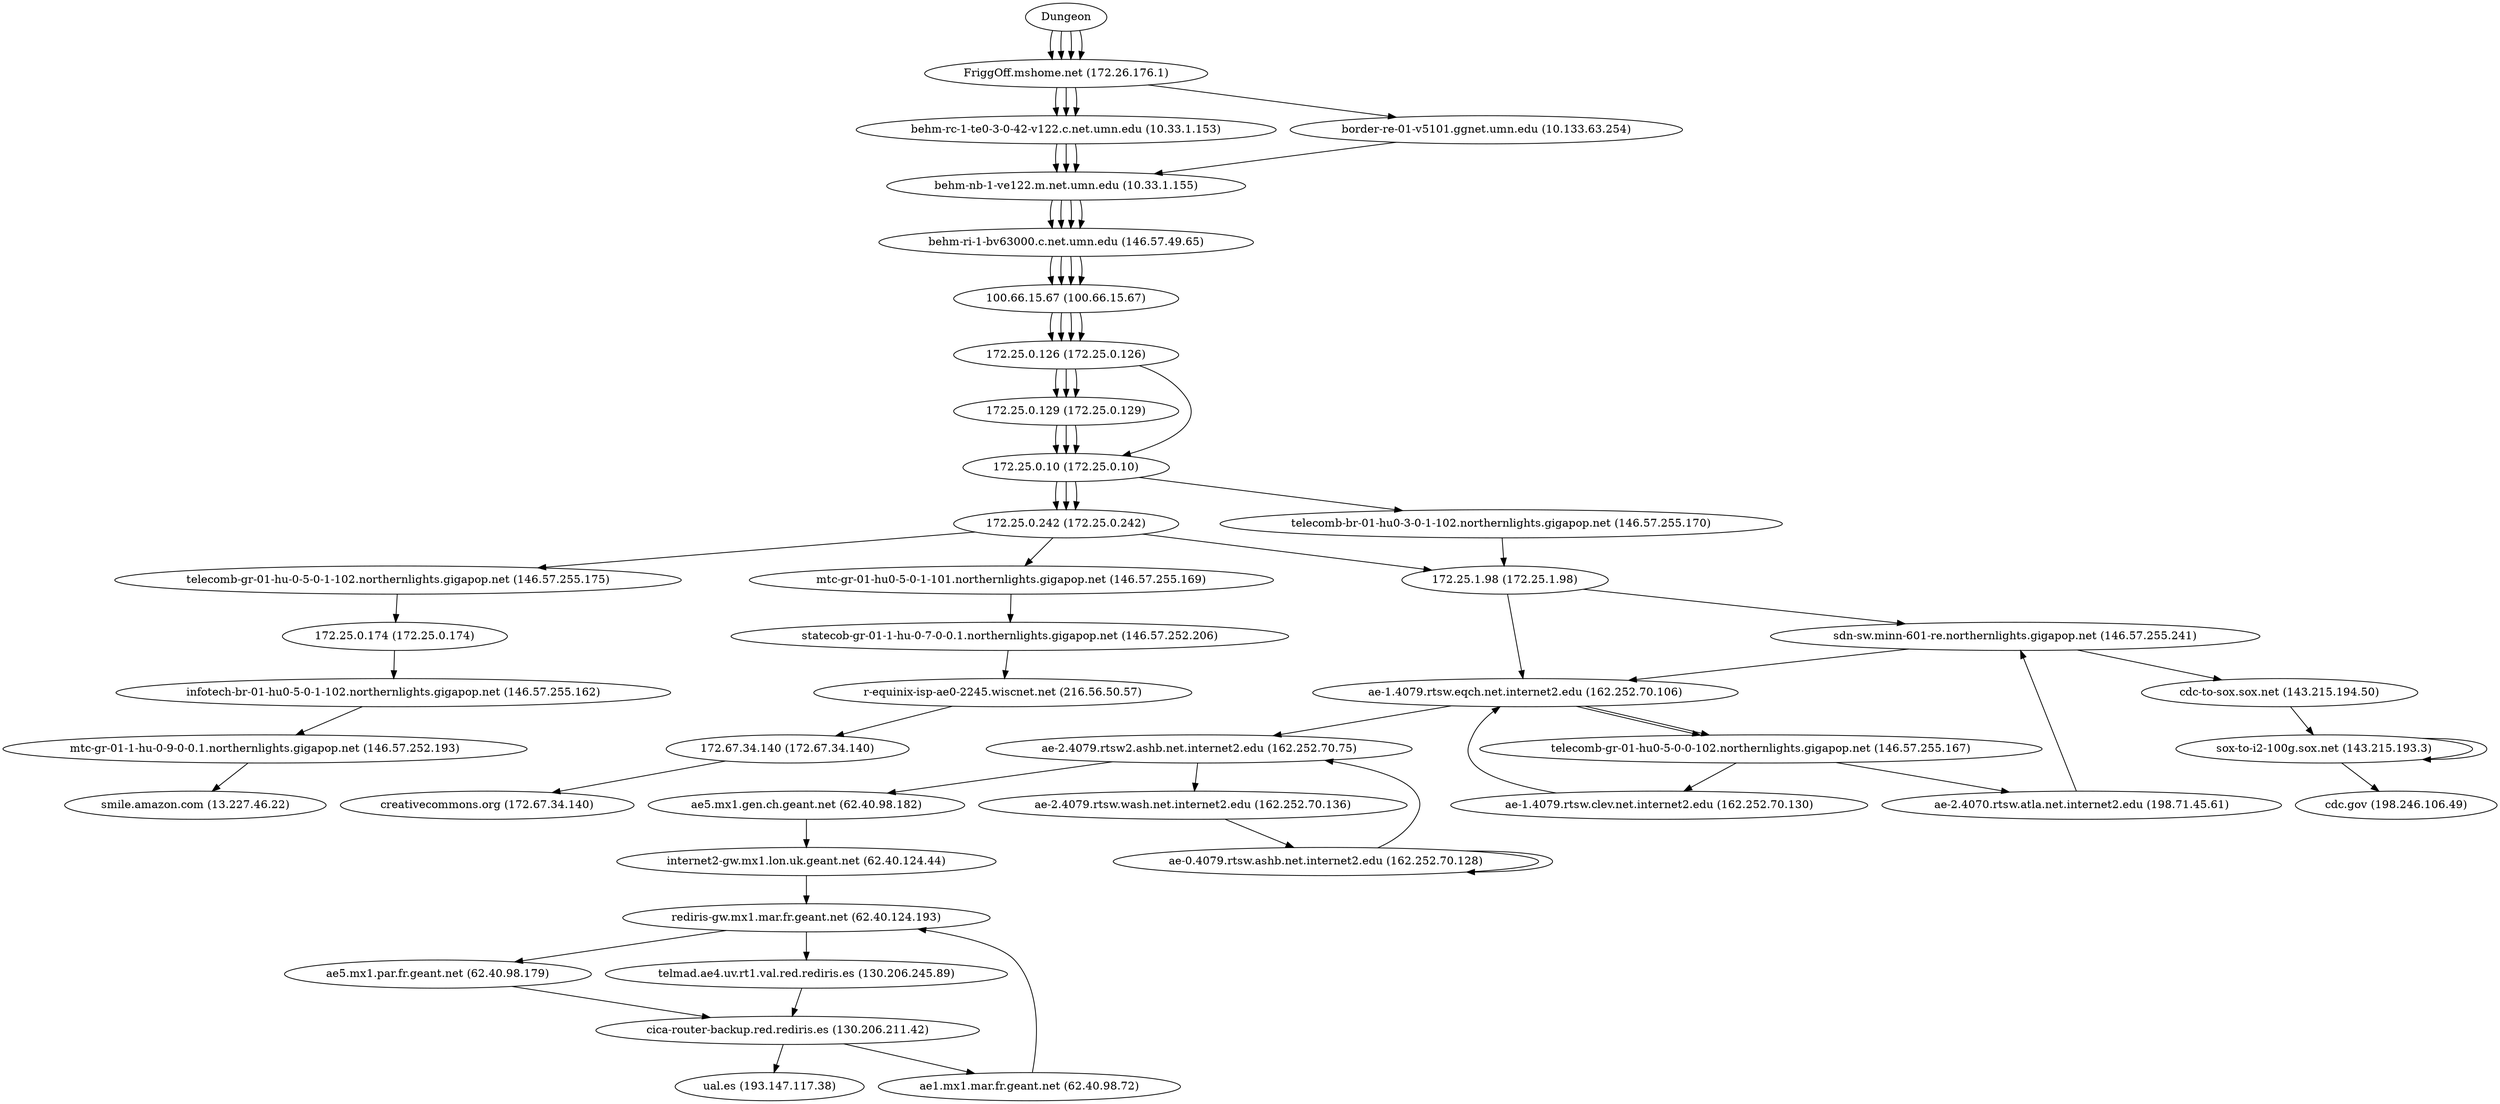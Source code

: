 digraph network {

// traceroute to smile.amazon.com (13.227.46.22), 60 hops max, 60 byte packets
"Dungeon" -> "FriggOff.mshome.net (172.26.176.1)";
"FriggOff.mshome.net (172.26.176.1)" -> "behm-rc-1-te0-3-0-42-v122.c.net.umn.edu (10.33.1.153)";
"behm-rc-1-te0-3-0-42-v122.c.net.umn.edu (10.33.1.153)" -> "behm-nb-1-ve122.m.net.umn.edu (10.33.1.155)";
"behm-nb-1-ve122.m.net.umn.edu (10.33.1.155)" -> "behm-ri-1-bv63000.c.net.umn.edu (146.57.49.65)";
"behm-ri-1-bv63000.c.net.umn.edu (146.57.49.65)" -> "100.66.15.67 (100.66.15.67)";
"100.66.15.67 (100.66.15.67)" -> "172.25.0.126 (172.25.0.126)";
"172.25.0.126 (172.25.0.126)" -> "172.25.0.129 (172.25.0.129)";
"172.25.0.129 (172.25.0.129)" -> "172.25.0.10 (172.25.0.10)";
"172.25.0.10 (172.25.0.10)" -> "172.25.0.242 (172.25.0.242)";
"172.25.0.242 (172.25.0.242)" -> "telecomb-gr-01-hu-0-5-0-1-102.northernlights.gigapop.net (146.57.255.175)";
"telecomb-gr-01-hu-0-5-0-1-102.northernlights.gigapop.net (146.57.255.175)" -> "172.25.0.174 (172.25.0.174)";
"172.25.0.174 (172.25.0.174)" -> "infotech-br-01-hu0-5-0-1-102.northernlights.gigapop.net (146.57.255.162)";
"infotech-br-01-hu0-5-0-1-102.northernlights.gigapop.net (146.57.255.162)" -> "mtc-gr-01-1-hu-0-9-0-0.1.northernlights.gigapop.net (146.57.252.193)";
"mtc-gr-01-1-hu-0-9-0-0.1.northernlights.gigapop.net (146.57.252.193)" -> "smile.amazon.com (13.227.46.22)";

// traceroute to cdc.gov (198.246.106.49), 60 hops max, 60 byte packets
"Dungeon" -> "FriggOff.mshome.net (172.26.176.1)";
"FriggOff.mshome.net (172.26.176.1)" -> "border-re-01-v5101.ggnet.umn.edu (10.133.63.254)";
"border-re-01-v5101.ggnet.umn.edu (10.133.63.254)" -> "behm-nb-1-ve122.m.net.umn.edu (10.33.1.155)";
"behm-nb-1-ve122.m.net.umn.edu (10.33.1.155)" -> "behm-ri-1-bv63000.c.net.umn.edu (146.57.49.65)";
"behm-ri-1-bv63000.c.net.umn.edu (146.57.49.65)" -> "100.66.15.67 (100.66.15.67)";
"100.66.15.67 (100.66.15.67)" -> "172.25.0.126 (172.25.0.126)";
"172.25.0.126 (172.25.0.126)" -> "172.25.0.129 (172.25.0.129)";
"172.25.0.129 (172.25.0.129)" -> "172.25.0.10 (172.25.0.10)";
"172.25.0.10 (172.25.0.10)" -> "172.25.0.242 (172.25.0.242)";
"172.25.0.242 (172.25.0.242)" -> "172.25.1.98 (172.25.1.98)";
"172.25.1.98 (172.25.1.98)" -> "sdn-sw.minn-601-re.northernlights.gigapop.net (146.57.255.241)";
"sdn-sw.minn-601-re.northernlights.gigapop.net (146.57.255.241)" -> "ae-1.4079.rtsw.eqch.net.internet2.edu (162.252.70.106)";
"ae-1.4079.rtsw.eqch.net.internet2.edu (162.252.70.106)" -> "telecomb-gr-01-hu0-5-0-0-102.northernlights.gigapop.net (146.57.255.167)";
"telecomb-gr-01-hu0-5-0-0-102.northernlights.gigapop.net (146.57.255.167)" -> "ae-2.4070.rtsw.atla.net.internet2.edu (198.71.45.61)";
"ae-2.4070.rtsw.atla.net.internet2.edu (198.71.45.61)" -> "sdn-sw.minn-601-re.northernlights.gigapop.net (146.57.255.241)";
"sdn-sw.minn-601-re.northernlights.gigapop.net (146.57.255.241)" -> "cdc-to-sox.sox.net (143.215.194.50)";
"cdc-to-sox.sox.net (143.215.194.50)" -> "sox-to-i2-100g.sox.net (143.215.193.3)";
"sox-to-i2-100g.sox.net (143.215.193.3)" -> "sox-to-i2-100g.sox.net (143.215.193.3)";
"sox-to-i2-100g.sox.net (143.215.193.3)" -> "cdc.gov (198.246.106.49)";

// traceroute to creativecommons.org (172.67.34.140), 60 hops max, 60 byte packets
"Dungeon" -> "FriggOff.mshome.net (172.26.176.1)";
"FriggOff.mshome.net (172.26.176.1)" -> "behm-rc-1-te0-3-0-42-v122.c.net.umn.edu (10.33.1.153)";
"behm-rc-1-te0-3-0-42-v122.c.net.umn.edu (10.33.1.153)" -> "behm-nb-1-ve122.m.net.umn.edu (10.33.1.155)";
"behm-nb-1-ve122.m.net.umn.edu (10.33.1.155)" -> "behm-ri-1-bv63000.c.net.umn.edu (146.57.49.65)";
"behm-ri-1-bv63000.c.net.umn.edu (146.57.49.65)" -> "100.66.15.67 (100.66.15.67)";
"100.66.15.67 (100.66.15.67)" -> "172.25.0.126 (172.25.0.126)";
"172.25.0.126 (172.25.0.126)" -> "172.25.0.10 (172.25.0.10)";
"172.25.0.10 (172.25.0.10)" -> "172.25.0.242 (172.25.0.242)";
"172.25.0.242 (172.25.0.242)" -> "mtc-gr-01-hu0-5-0-1-101.northernlights.gigapop.net (146.57.255.169)";
"mtc-gr-01-hu0-5-0-1-101.northernlights.gigapop.net (146.57.255.169)" -> "statecob-gr-01-1-hu-0-7-0-0.1.northernlights.gigapop.net (146.57.252.206)";
"statecob-gr-01-1-hu-0-7-0-0.1.northernlights.gigapop.net (146.57.252.206)" -> "r-equinix-isp-ae0-2245.wiscnet.net (216.56.50.57)";
"r-equinix-isp-ae0-2245.wiscnet.net (216.56.50.57)" -> "172.67.34.140 (172.67.34.140)";
"172.67.34.140 (172.67.34.140)" -> "creativecommons.org (172.67.34.140)";

// traceroute to ual.es (193.147.117.38), 60 hops max, 60 byte packets
"Dungeon" -> "FriggOff.mshome.net (172.26.176.1)";
"FriggOff.mshome.net (172.26.176.1)" -> "behm-rc-1-te0-3-0-42-v122.c.net.umn.edu (10.33.1.153)";
"behm-rc-1-te0-3-0-42-v122.c.net.umn.edu (10.33.1.153)" -> "behm-nb-1-ve122.m.net.umn.edu (10.33.1.155)";
"behm-nb-1-ve122.m.net.umn.edu (10.33.1.155)" -> "behm-ri-1-bv63000.c.net.umn.edu (146.57.49.65)";
"behm-ri-1-bv63000.c.net.umn.edu (146.57.49.65)" -> "100.66.15.67 (100.66.15.67)";
"100.66.15.67 (100.66.15.67)" -> "172.25.0.126 (172.25.0.126)";
"172.25.0.126 (172.25.0.126)" -> "172.25.0.129 (172.25.0.129)";
"172.25.0.129 (172.25.0.129)" -> "172.25.0.10 (172.25.0.10)";
"172.25.0.10 (172.25.0.10)" -> "telecomb-br-01-hu0-3-0-1-102.northernlights.gigapop.net (146.57.255.170)";
"telecomb-br-01-hu0-3-0-1-102.northernlights.gigapop.net (146.57.255.170)" -> "172.25.1.98 (172.25.1.98)";
"172.25.1.98 (172.25.1.98)" -> "ae-1.4079.rtsw.eqch.net.internet2.edu (162.252.70.106)";
"ae-1.4079.rtsw.eqch.net.internet2.edu (162.252.70.106)" -> "telecomb-gr-01-hu0-5-0-0-102.northernlights.gigapop.net (146.57.255.167)";
"telecomb-gr-01-hu0-5-0-0-102.northernlights.gigapop.net (146.57.255.167)" -> "ae-1.4079.rtsw.clev.net.internet2.edu (162.252.70.130)";
"ae-1.4079.rtsw.clev.net.internet2.edu (162.252.70.130)" -> "ae-1.4079.rtsw.eqch.net.internet2.edu (162.252.70.106)";
"ae-1.4079.rtsw.eqch.net.internet2.edu (162.252.70.106)" -> "ae-2.4079.rtsw2.ashb.net.internet2.edu (162.252.70.75)";
"ae-2.4079.rtsw2.ashb.net.internet2.edu (162.252.70.75)" -> "ae-2.4079.rtsw.wash.net.internet2.edu (162.252.70.136)";
"ae-2.4079.rtsw.wash.net.internet2.edu (162.252.70.136)" -> "ae-0.4079.rtsw.ashb.net.internet2.edu (162.252.70.128)";
"ae-0.4079.rtsw.ashb.net.internet2.edu (162.252.70.128)" -> "ae-0.4079.rtsw.ashb.net.internet2.edu (162.252.70.128)";
"ae-0.4079.rtsw.ashb.net.internet2.edu (162.252.70.128)" -> "ae-2.4079.rtsw2.ashb.net.internet2.edu (162.252.70.75)";
"ae-2.4079.rtsw2.ashb.net.internet2.edu (162.252.70.75)" -> "ae5.mx1.gen.ch.geant.net (62.40.98.182)";
"ae5.mx1.gen.ch.geant.net (62.40.98.182)" -> "internet2-gw.mx1.lon.uk.geant.net (62.40.124.44)";
"internet2-gw.mx1.lon.uk.geant.net (62.40.124.44)" -> "rediris-gw.mx1.mar.fr.geant.net (62.40.124.193)";
"rediris-gw.mx1.mar.fr.geant.net (62.40.124.193)" -> "ae5.mx1.par.fr.geant.net (62.40.98.179)";
"ae5.mx1.par.fr.geant.net (62.40.98.179)" -> "cica-router-backup.red.rediris.es (130.206.211.42)";
"cica-router-backup.red.rediris.es (130.206.211.42)" -> "ae1.mx1.mar.fr.geant.net (62.40.98.72)";
"ae1.mx1.mar.fr.geant.net (62.40.98.72)" -> "rediris-gw.mx1.mar.fr.geant.net (62.40.124.193)";
"rediris-gw.mx1.mar.fr.geant.net (62.40.124.193)" -> "telmad.ae4.uv.rt1.val.red.rediris.es (130.206.245.89)";
"telmad.ae4.uv.rt1.val.red.rediris.es (130.206.245.89)" -> "cica-router-backup.red.rediris.es (130.206.211.42)";
"cica-router-backup.red.rediris.es (130.206.211.42)" -> "ual.es (193.147.117.38)";
}

